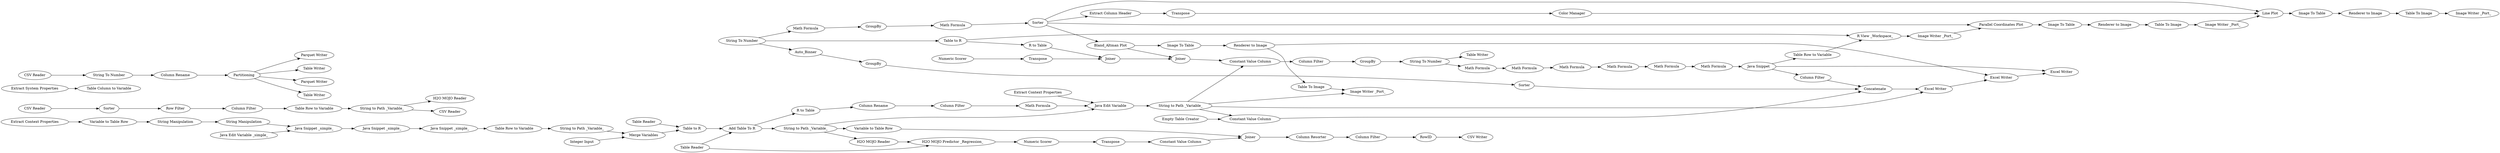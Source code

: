 digraph {
	"-5575354932302680647_190" [label=GroupBy]
	"-5575354932302680647_490" [label="Excel Writer"]
	"-5575354932302680647_437" [label="Color Manager"]
	"-5575354932302680647_467" [label="Table To Image"]
	"-5575354932302680647_439" [label="Java Snippet"]
	"-5575354932302680647_242" [label="Renderer to Image"]
	"-5966607359536790223_63" [label="Table Reader"]
	"-5575354932302680647_483" [label="Extract Context Properties"]
	"-5575354932302680647_451" [label=Joiner]
	"-5966607359536790223_498" [label="H2O MOJO Reader"]
	"-5575354932302680647_487" [label="Image Writer _Port_"]
	"-5575354932302680647_435" [label="Line Plot"]
	"-5575354932302680647_431" [label="Column Filter"]
	"-5575354932302680647_491" [label="Excel Writer"]
	"-5575354932302680647_430" [label=Transpose]
	"-5575354932302680647_243" [label="Table To Image"]
	"-5575354932302680647_129" [label=Sorter]
	"-5966607359536790223_500" [label="H2O MOJO Reader"]
	"481960379260299022_56" [label="Table Column to Variable"]
	"-5575354932302680647_450" [label="Bland_Altman Plot"]
	"-3796067570298971903_68" [label="Column Rename"]
	"-5575354932302680647_492" [label="Image Writer _Port_"]
	"-5966607359536790223_74" [label="Numeric Scorer"]
	"-5575354932302680647_453" [label="Math Formula"]
	"-5966607359536790223_483" [label="Column Filter"]
	"481960379260299022_52" [label="Java Snippet _simple_"]
	"-5575354932302680647_447" [label="R to Table"]
	"-5966607359536790223_465" [label="Column Filter"]
	"-5575354932302680647_241" [label="Image To Table"]
	"-3796067570298971903_72" [label="Parquet Writer"]
	"-5966607359536790223_80" [label="Constant Value Column"]
	"-5966607359536790223_88" [label="Column Rename"]
	"-5966607359536790223_502" [label="Variable to Table Row"]
	"-5575354932302680647_458" [label="Table To Image"]
	"-5575354932302680647_441" [label="Math Formula"]
	"-5575354932302680647_236" [label="Math Formula"]
	"-5575354932302680647_445" [label="Math Formula"]
	"481960379260299022_60" [label="Table Row to Variable"]
	"-5575354932302680647_331" [label="R View _Workspace_"]
	"-5966607359536790223_495" [label="Column Filter"]
	"481960379260299022_48" [label="String Manipulation"]
	"-5575354932302680647_469" [label="Renderer to Image"]
	"-5575354932302680647_462" [label=Sorter]
	"-5575354932302680647_434" [label="Math Formula"]
	"-3796067570298971903_65" [label="Table Writer"]
	"-5575354932302680647_463" [label="Column Filter"]
	"-5966607359536790223_503" [label="CSV Writer"]
	"-5575354932302680647_477" [label="Math Formula"]
	"-3796067570298971903_73" [label="Parquet Writer"]
	"481960379260299022_47" [label="String Manipulation"]
	"481960379260299022_61" [label="String to Path _Variable_"]
	"-5966607359536790223_477" [label="Table to R"]
	"-5966607359536790223_79" [label=Joiner]
	"-5575354932302680647_472" [label="Empty Table Creator"]
	"-5966607359536790223_466" [label="Math Formula"]
	"-5575354932302680647_474" [label="String To Number"]
	"-5966607359536790223_478" [label="R to Table"]
	"-5575354932302680647_218" [label="Java Edit Variable"]
	"-5575354932302680647_460" [label=Auto_Binner]
	"481960379260299022_7" [label="Extract System Properties"]
	"-5966607359536790223_484" [label="CSV Reader"]
	"-3796067570298971903_74" [label="String To Number"]
	"-5966607359536790223_482" [label="Merge Variables"]
	"-5575354932302680647_461" [label=GroupBy]
	"-5575354932302680647_484" [label="String to Path _Variable_"]
	"-5575354932302680647_457" [label="Image To Table"]
	"481960379260299022_55" [label="Java Edit Variable _simple_"]
	"-5966607359536790223_471" [label="Row Filter"]
	"-3796067570298971903_71" [label="CSV Reader"]
	"-5966607359536790223_476" [label="Add Table To R"]
	"-5575354932302680647_185" [label="Table Writer"]
	"-5575354932302680647_482" [label="String To Number"]
	"-3796067570298971903_64" [label="Table Writer"]
	"-5966607359536790223_497" [label="String to Path _Variable_"]
	"481960379260299022_58" [label="Variable to Table Row"]
	"-5575354932302680647_446" [label="Math Formula"]
	"-5575354932302680647_471" [label="Constant Value Column"]
	"-5575354932302680647_436" [label="Extract Column Header"]
	"-5575354932302680647_172" [label=Joiner]
	"-5966607359536790223_64" [label="Table Reader"]
	"-5966607359536790223_499" [label="String to Path _Variable_"]
	"-5575354932302680647_173" [label="Constant Value Column"]
	"-5966607359536790223_82" [label=RowID]
	"-5575354932302680647_440" [label="Math Formula"]
	"-5575354932302680647_476" [label="Numeric Scorer"]
	"-3796067570298971903_67" [label=Partitioning]
	"-5966607359536790223_501" [label="H2O MOJO Predictor _Regression_"]
	"481960379260299022_54" [label="Java Snippet _simple_"]
	"-5575354932302680647_478" [label=Concatenate]
	"-5966607359536790223_496" [label="CSV Reader"]
	"-5966607359536790223_78" [label=Transpose]
	"-5966607359536790223_81" [label="Column Resorter"]
	"-5575354932302680647_262" [label="Table to R"]
	"-5575354932302680647_433" [label=GroupBy]
	"-5575354932302680647_489" [label="Excel Writer"]
	"-5966607359536790223_485" [label="Table Row to Variable"]
	"-5966607359536790223_87" [label=Sorter]
	"-5575354932302680647_468" [label="Image To Table"]
	"481960379260299022_59" [label="Extract Context Properties"]
	"-5575354932302680647_449" [label="Parallel Coordinates Plot"]
	"-5575354932302680647_485" [label="Image Writer _Port_"]
	"-5966607359536790223_480" [label="Integer Input"]
	"-5575354932302680647_456" [label="Renderer to Image"]
	"-5575354932302680647_438" [label=Transpose]
	"-5575354932302680647_488" [label="Table Row to Variable"]
	"481960379260299022_46" [label="Java Snippet _simple_"]
	"-5575354932302680647_486" [label="Image Writer _Port_"]
	"-5575354932302680647_460" -> "-5575354932302680647_461"
	"481960379260299022_7" -> "481960379260299022_56"
	"-5966607359536790223_81" -> "-5966607359536790223_483"
	"-5966607359536790223_63" -> "-5966607359536790223_477"
	"-5575354932302680647_456" -> "-5575354932302680647_489"
	"-5575354932302680647_467" -> "-5575354932302680647_487"
	"-5575354932302680647_478" -> "-5575354932302680647_491"
	"481960379260299022_54" -> "481960379260299022_60"
	"-5575354932302680647_461" -> "-5575354932302680647_462"
	"-5575354932302680647_433" -> "-5575354932302680647_236"
	"481960379260299022_52" -> "481960379260299022_54"
	"-5575354932302680647_243" -> "-5575354932302680647_485"
	"-5575354932302680647_453" -> "-5575354932302680647_439"
	"-5966607359536790223_478" -> "-5966607359536790223_88"
	"-5966607359536790223_500" -> "-5966607359536790223_501"
	"-5575354932302680647_440" -> "-5575354932302680647_441"
	"-5575354932302680647_218" -> "-5575354932302680647_484"
	"-5575354932302680647_456" -> "-5575354932302680647_458"
	"-5575354932302680647_476" -> "-5575354932302680647_430"
	"-5575354932302680647_482" -> "-5575354932302680647_262"
	"-5575354932302680647_463" -> "-5575354932302680647_478"
	"-5575354932302680647_472" -> "-5575354932302680647_471"
	"-5575354932302680647_482" -> "-5575354932302680647_460"
	"-5966607359536790223_495" -> "-5966607359536790223_485"
	"-5575354932302680647_434" -> "-5575354932302680647_433"
	"-5575354932302680647_129" -> "-5575354932302680647_449"
	"-5966607359536790223_484" -> "-5966607359536790223_87"
	"481960379260299022_61" -> "-5966607359536790223_482"
	"481960379260299022_55" -> "481960379260299022_46"
	"-5575354932302680647_489" -> "-5575354932302680647_490"
	"-5966607359536790223_483" -> "-5966607359536790223_82"
	"-5575354932302680647_487" -> "-5575354932302680647_435"
	"-5575354932302680647_450" -> "-5575354932302680647_457"
	"-5966607359536790223_79" -> "-5966607359536790223_81"
	"-3796067570298971903_71" -> "-3796067570298971903_74"
	"481960379260299022_59" -> "481960379260299022_58"
	"-5575354932302680647_477" -> "-5575354932302680647_445"
	"-5966607359536790223_476" -> "-5966607359536790223_499"
	"-5575354932302680647_439" -> "-5575354932302680647_488"
	"-5575354932302680647_488" -> "-5575354932302680647_331"
	"-5966607359536790223_497" -> "-5966607359536790223_498"
	"-5966607359536790223_476" -> "-5966607359536790223_478"
	"-5575354932302680647_172" -> "-5575354932302680647_451"
	"-5575354932302680647_484" -> "-5575354932302680647_492"
	"-5575354932302680647_484" -> "-5575354932302680647_491"
	"-5966607359536790223_74" -> "-5966607359536790223_78"
	"-5575354932302680647_491" -> "-5575354932302680647_489"
	"-5575354932302680647_331" -> "-5575354932302680647_486"
	"-5966607359536790223_477" -> "-5966607359536790223_476"
	"-5575354932302680647_441" -> "-5575354932302680647_477"
	"-5966607359536790223_485" -> "-5966607359536790223_497"
	"-5575354932302680647_439" -> "-5575354932302680647_490"
	"-5966607359536790223_466" -> "-5575354932302680647_218"
	"-5966607359536790223_465" -> "-5966607359536790223_466"
	"-5575354932302680647_262" -> "-5575354932302680647_331"
	"-5966607359536790223_82" -> "-5966607359536790223_503"
	"-3796067570298971903_67" -> "-3796067570298971903_72"
	"-3796067570298971903_67" -> "-3796067570298971903_65"
	"481960379260299022_47" -> "481960379260299022_46"
	"-5575354932302680647_236" -> "-5575354932302680647_129"
	"-5575354932302680647_446" -> "-5575354932302680647_453"
	"-5966607359536790223_480" -> "-5966607359536790223_482"
	"-5575354932302680647_449" -> "-5575354932302680647_468"
	"-5966607359536790223_502" -> "-5966607359536790223_79"
	"-5575354932302680647_129" -> "-5575354932302680647_450"
	"-5966607359536790223_482" -> "-5966607359536790223_477"
	"-5966607359536790223_64" -> "-5966607359536790223_501"
	"-5575354932302680647_431" -> "-5575354932302680647_190"
	"-5575354932302680647_450" -> "-5575354932302680647_451"
	"-5575354932302680647_469" -> "-5575354932302680647_467"
	"-5966607359536790223_499" -> "-5966607359536790223_500"
	"-5966607359536790223_78" -> "-5966607359536790223_80"
	"-5575354932302680647_430" -> "-5575354932302680647_172"
	"-5575354932302680647_242" -> "-5575354932302680647_243"
	"-5575354932302680647_484" -> "-5575354932302680647_173"
	"481960379260299022_60" -> "481960379260299022_61"
	"-5575354932302680647_474" -> "-5575354932302680647_440"
	"-5966607359536790223_80" -> "-5966607359536790223_79"
	"-5575354932302680647_439" -> "-5575354932302680647_463"
	"-5575354932302680647_437" -> "-5575354932302680647_435"
	"-5575354932302680647_262" -> "-5575354932302680647_447"
	"-5575354932302680647_468" -> "-5575354932302680647_469"
	"-5575354932302680647_474" -> "-5575354932302680647_185"
	"-5966607359536790223_499" -> "-5966607359536790223_502"
	"-5575354932302680647_173" -> "-5575354932302680647_431"
	"-5575354932302680647_483" -> "-5575354932302680647_218"
	"-5575354932302680647_445" -> "-5575354932302680647_446"
	"-5575354932302680647_435" -> "-5575354932302680647_241"
	"-5575354932302680647_462" -> "-5575354932302680647_478"
	"-5575354932302680647_484" -> "-5575354932302680647_471"
	"-5966607359536790223_64" -> "-5966607359536790223_476"
	"-5575354932302680647_486" -> "-5575354932302680647_449"
	"-5575354932302680647_436" -> "-5575354932302680647_438"
	"-5575354932302680647_129" -> "-5575354932302680647_435"
	"481960379260299022_48" -> "481960379260299022_47"
	"-5575354932302680647_482" -> "-5575354932302680647_434"
	"-3796067570298971903_67" -> "-3796067570298971903_73"
	"-5966607359536790223_501" -> "-5966607359536790223_74"
	"-5575354932302680647_451" -> "-5575354932302680647_173"
	"-5575354932302680647_241" -> "-5575354932302680647_242"
	"481960379260299022_58" -> "481960379260299022_48"
	"-5966607359536790223_87" -> "-5966607359536790223_471"
	"-5575354932302680647_190" -> "-5575354932302680647_474"
	"-3796067570298971903_67" -> "-3796067570298971903_64"
	"-5575354932302680647_471" -> "-5575354932302680647_478"
	"-5966607359536790223_88" -> "-5966607359536790223_465"
	"-5575354932302680647_458" -> "-5575354932302680647_492"
	"481960379260299022_46" -> "481960379260299022_52"
	"-5966607359536790223_471" -> "-5966607359536790223_495"
	"-5575354932302680647_438" -> "-5575354932302680647_437"
	"-5575354932302680647_457" -> "-5575354932302680647_456"
	"-5966607359536790223_497" -> "-5966607359536790223_496"
	"-3796067570298971903_74" -> "-3796067570298971903_68"
	"-5575354932302680647_447" -> "-5575354932302680647_172"
	"-5575354932302680647_129" -> "-5575354932302680647_436"
	"-3796067570298971903_68" -> "-3796067570298971903_67"
	"-5966607359536790223_499" -> "-5575354932302680647_218"
	rankdir=LR
}
